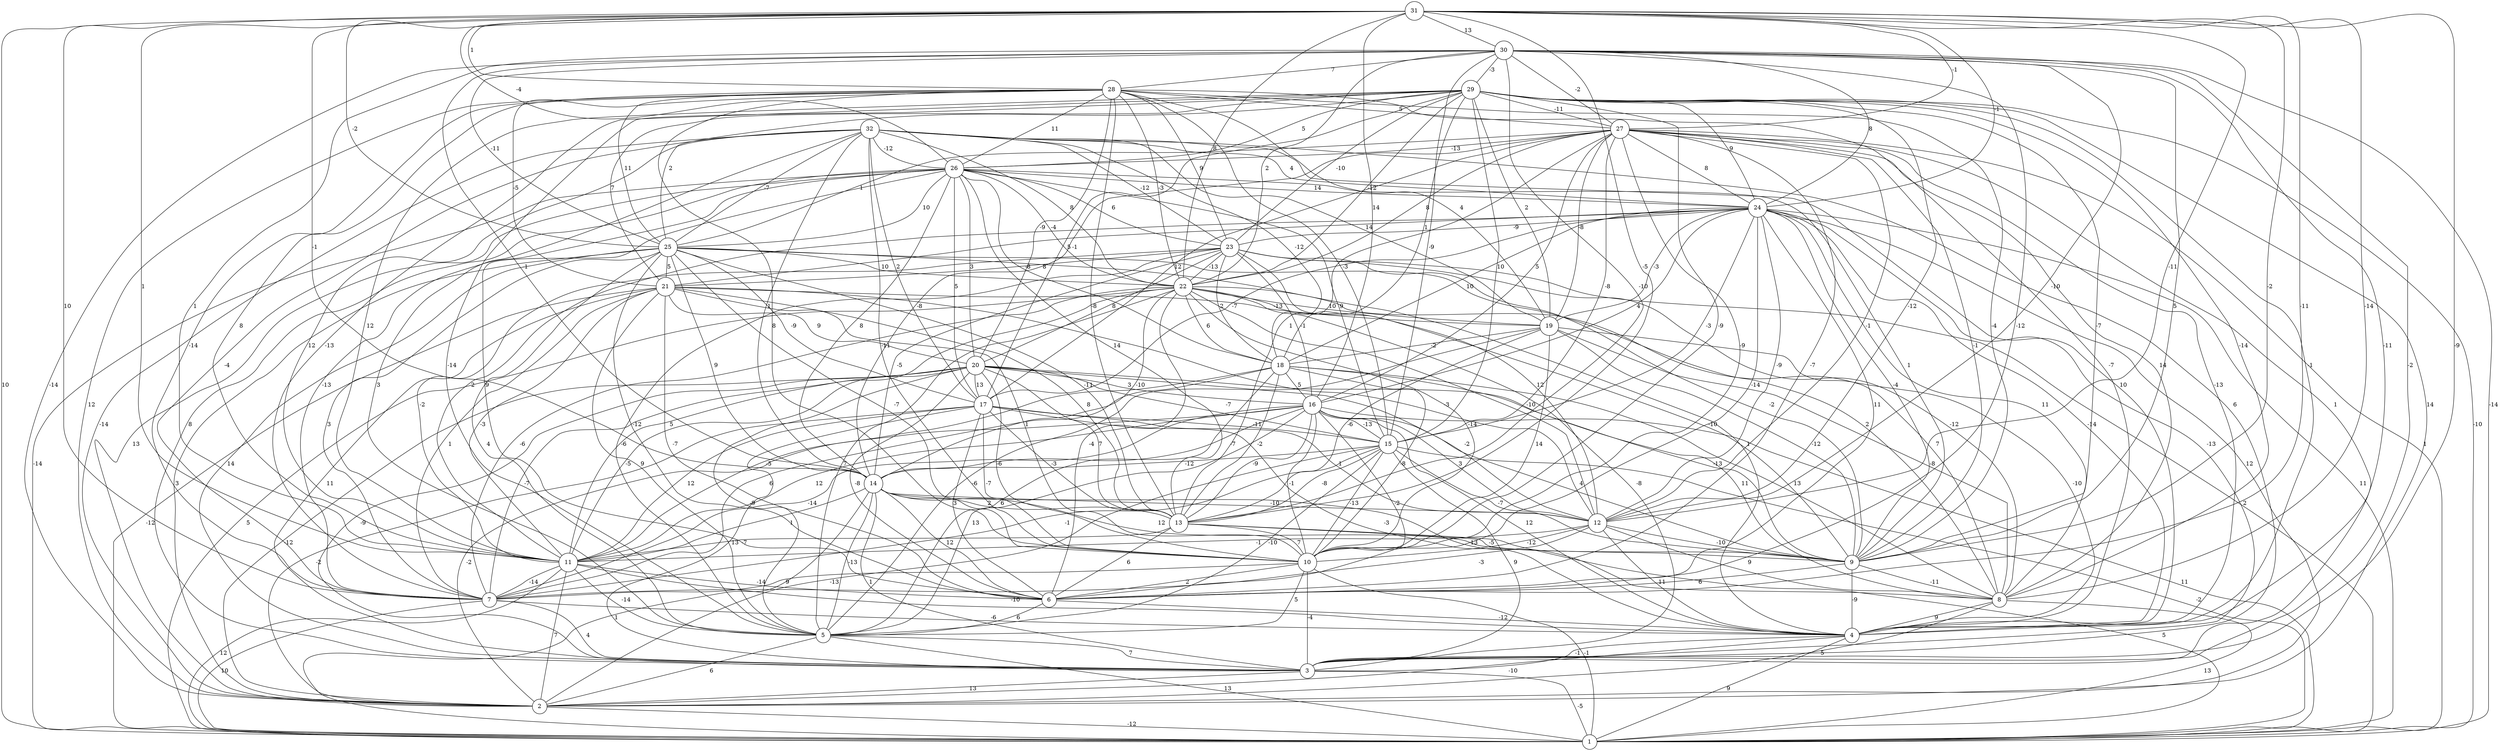 graph { 
	 fontname="Helvetica,Arial,sans-serif" 
	 node [shape = circle]; 
	 32 -- 2 [label = "-14"];
	 32 -- 3 [label = "6"];
	 32 -- 4 [label = "10"];
	 32 -- 5 [label = "3"];
	 32 -- 7 [label = "-4"];
	 32 -- 10 [label = "-11"];
	 32 -- 11 [label = "12"];
	 32 -- 14 [label = "1"];
	 32 -- 17 [label = "2"];
	 32 -- 18 [label = "-12"];
	 32 -- 19 [label = "14"];
	 32 -- 22 [label = "8"];
	 32 -- 23 [label = "-12"];
	 32 -- 24 [label = "4"];
	 32 -- 25 [label = "-7"];
	 32 -- 26 [label = "-12"];
	 31 -- 1 [label = "10"];
	 31 -- 3 [label = "-9"];
	 31 -- 6 [label = "-11"];
	 31 -- 7 [label = "10"];
	 31 -- 8 [label = "-14"];
	 31 -- 9 [label = "-2"];
	 31 -- 11 [label = "1"];
	 31 -- 12 [label = "-11"];
	 31 -- 13 [label = "-5"];
	 31 -- 14 [label = "-1"];
	 31 -- 16 [label = "14"];
	 31 -- 22 [label = "8"];
	 31 -- 24 [label = "-1"];
	 31 -- 25 [label = "-2"];
	 31 -- 26 [label = "-4"];
	 31 -- 27 [label = "-1"];
	 31 -- 28 [label = "1"];
	 31 -- 30 [label = "13"];
	 30 -- 1 [label = "-14"];
	 30 -- 2 [label = "-14"];
	 30 -- 3 [label = "-2"];
	 30 -- 4 [label = "-11"];
	 30 -- 6 [label = "-12"];
	 30 -- 9 [label = "5"];
	 30 -- 11 [label = "1"];
	 30 -- 12 [label = "-10"];
	 30 -- 13 [label = "-10"];
	 30 -- 14 [label = "-1"];
	 30 -- 15 [label = "-9"];
	 30 -- 22 [label = "2"];
	 30 -- 24 [label = "8"];
	 30 -- 25 [label = "-11"];
	 30 -- 27 [label = "-2"];
	 30 -- 28 [label = "7"];
	 30 -- 29 [label = "-3"];
	 29 -- 1 [label = "-10"];
	 29 -- 2 [label = "14"];
	 29 -- 4 [label = "-1"];
	 29 -- 5 [label = "-14"];
	 29 -- 7 [label = "-13"];
	 29 -- 8 [label = "-14"];
	 29 -- 9 [label = "-7"];
	 29 -- 10 [label = "-9"];
	 29 -- 11 [label = "12"];
	 29 -- 12 [label = "-12"];
	 29 -- 15 [label = "10"];
	 29 -- 17 [label = "5"];
	 29 -- 18 [label = "1"];
	 29 -- 19 [label = "2"];
	 29 -- 21 [label = "7"];
	 29 -- 22 [label = "-12"];
	 29 -- 23 [label = "-10"];
	 29 -- 24 [label = "9"];
	 29 -- 25 [label = "2"];
	 29 -- 26 [label = "5"];
	 29 -- 27 [label = "-11"];
	 28 -- 2 [label = "12"];
	 28 -- 4 [label = "-7"];
	 28 -- 7 [label = "-14"];
	 28 -- 9 [label = "-4"];
	 28 -- 10 [label = "8"];
	 28 -- 11 [label = "8"];
	 28 -- 13 [label = "-8"];
	 28 -- 15 [label = "-3"];
	 28 -- 19 [label = "4"];
	 28 -- 20 [label = "-9"];
	 28 -- 21 [label = "-5"];
	 28 -- 22 [label = "-3"];
	 28 -- 23 [label = "9"];
	 28 -- 25 [label = "11"];
	 28 -- 26 [label = "11"];
	 28 -- 27 [label = "5"];
	 27 -- 1 [label = "1"];
	 27 -- 3 [label = "1"];
	 27 -- 4 [label = "-13"];
	 27 -- 6 [label = "-7"];
	 27 -- 8 [label = "14"];
	 27 -- 9 [label = "-1"];
	 27 -- 10 [label = "-9"];
	 27 -- 12 [label = "-1"];
	 27 -- 13 [label = "1"];
	 27 -- 14 [label = "-8"];
	 27 -- 15 [label = "-8"];
	 27 -- 16 [label = "5"];
	 27 -- 17 [label = "12"];
	 27 -- 19 [label = "-8"];
	 27 -- 22 [label = "8"];
	 27 -- 24 [label = "8"];
	 27 -- 25 [label = "1"];
	 27 -- 26 [label = "-13"];
	 26 -- 1 [label = "-14"];
	 26 -- 2 [label = "13"];
	 26 -- 3 [label = "8"];
	 26 -- 6 [label = "9"];
	 26 -- 7 [label = "-13"];
	 26 -- 9 [label = "1"];
	 26 -- 13 [label = "14"];
	 26 -- 14 [label = "8"];
	 26 -- 15 [label = "9"];
	 26 -- 17 [label = "5"];
	 26 -- 18 [label = "-8"];
	 26 -- 20 [label = "3"];
	 26 -- 22 [label = "-4"];
	 26 -- 23 [label = "6"];
	 26 -- 24 [label = "14"];
	 26 -- 25 [label = "10"];
	 25 -- 2 [label = "3"];
	 25 -- 3 [label = "14"];
	 25 -- 4 [label = "1"];
	 25 -- 5 [label = "4"];
	 25 -- 6 [label = "-12"];
	 25 -- 7 [label = "3"];
	 25 -- 8 [label = "2"];
	 25 -- 10 [label = "-7"];
	 25 -- 13 [label = "-11"];
	 25 -- 14 [label = "9"];
	 25 -- 17 [label = "-9"];
	 25 -- 21 [label = "5"];
	 25 -- 22 [label = "10"];
	 24 -- 1 [label = "11"];
	 24 -- 2 [label = "12"];
	 24 -- 3 [label = "-13"];
	 24 -- 4 [label = "-14"];
	 24 -- 6 [label = "11"];
	 24 -- 8 [label = "11"];
	 24 -- 9 [label = "-4"];
	 24 -- 10 [label = "-14"];
	 24 -- 11 [label = "2"];
	 24 -- 12 [label = "-9"];
	 24 -- 15 [label = "-3"];
	 24 -- 16 [label = "4"];
	 24 -- 17 [label = "-7"];
	 24 -- 18 [label = "10"];
	 24 -- 19 [label = "-3"];
	 24 -- 21 [label = "-1"];
	 24 -- 23 [label = "-9"];
	 23 -- 1 [label = "2"];
	 23 -- 5 [label = "-6"];
	 23 -- 8 [label = "-12"];
	 23 -- 9 [label = "-2"];
	 23 -- 11 [label = "-2"];
	 23 -- 12 [label = "12"];
	 23 -- 14 [label = "-5"];
	 23 -- 16 [label = "-1"];
	 23 -- 18 [label = "2"];
	 23 -- 20 [label = "8"];
	 23 -- 21 [label = "8"];
	 23 -- 22 [label = "-13"];
	 22 -- 1 [label = "5"];
	 22 -- 3 [label = "-8"];
	 22 -- 5 [label = "7"];
	 22 -- 6 [label = "-4"];
	 22 -- 7 [label = "-6"];
	 22 -- 8 [label = "7"];
	 22 -- 9 [label = "-10"];
	 22 -- 10 [label = "-14"];
	 22 -- 11 [label = "5"];
	 22 -- 12 [label = "-10"];
	 22 -- 14 [label = "-10"];
	 22 -- 18 [label = "6"];
	 22 -- 19 [label = "10"];
	 21 -- 1 [label = "-12"];
	 21 -- 3 [label = "11"];
	 21 -- 5 [label = "9"];
	 21 -- 6 [label = "-7"];
	 21 -- 7 [label = "1"];
	 21 -- 10 [label = "1"];
	 21 -- 11 [label = "-3"];
	 21 -- 12 [label = "-3"];
	 21 -- 13 [label = "8"];
	 21 -- 19 [label = "-13"];
	 21 -- 20 [label = "9"];
	 20 -- 2 [label = "-12"];
	 20 -- 3 [label = "-9"];
	 20 -- 5 [label = "-9"];
	 20 -- 6 [label = "-8"];
	 20 -- 7 [label = "-7"];
	 20 -- 8 [label = "11"];
	 20 -- 10 [label = "-6"];
	 20 -- 11 [label = "-5"];
	 20 -- 12 [label = "-2"];
	 20 -- 13 [label = "7"];
	 20 -- 15 [label = "-7"];
	 20 -- 16 [label = "3"];
	 20 -- 17 [label = "13"];
	 19 -- 4 [label = "-10"];
	 19 -- 5 [label = "-6"];
	 19 -- 8 [label = "-8"];
	 19 -- 9 [label = "-12"];
	 19 -- 10 [label = "14"];
	 19 -- 13 [label = "-6"];
	 19 -- 18 [label = "-2"];
	 18 -- 5 [label = "6"];
	 18 -- 7 [label = "6"];
	 18 -- 8 [label = "13"];
	 18 -- 9 [label = "-13"];
	 18 -- 10 [label = "-8"];
	 18 -- 11 [label = "-5"];
	 18 -- 13 [label = "-2"];
	 18 -- 16 [label = "5"];
	 17 -- 2 [label = "-2"];
	 17 -- 3 [label = "13"];
	 17 -- 4 [label = "-3"];
	 17 -- 6 [label = "3"];
	 17 -- 10 [label = "-7"];
	 17 -- 11 [label = "12"];
	 17 -- 12 [label = "1"];
	 17 -- 13 [label = "-3"];
	 17 -- 15 [label = "-11"];
	 16 -- 1 [label = "11"];
	 16 -- 2 [label = "-2"];
	 16 -- 4 [label = "12"];
	 16 -- 5 [label = "13"];
	 16 -- 6 [label = "-2"];
	 16 -- 7 [label = "-14"];
	 16 -- 9 [label = "4"];
	 16 -- 10 [label = "-1"];
	 16 -- 11 [label = "12"];
	 16 -- 12 [label = "3"];
	 16 -- 13 [label = "-9"];
	 16 -- 14 [label = "-7"];
	 16 -- 15 [label = "-13"];
	 15 -- 1 [label = "-2"];
	 15 -- 2 [label = "-13"];
	 15 -- 3 [label = "9"];
	 15 -- 5 [label = "-10"];
	 15 -- 7 [label = "-1"];
	 15 -- 9 [label = "-7"];
	 15 -- 10 [label = "-13"];
	 15 -- 13 [label = "-8"];
	 15 -- 14 [label = "-12"];
	 14 -- 1 [label = "1"];
	 14 -- 3 [label = "1"];
	 14 -- 5 [label = "-13"];
	 14 -- 6 [label = "12"];
	 14 -- 8 [label = "13"];
	 14 -- 9 [label = "12"];
	 14 -- 11 [label = "1"];
	 14 -- 12 [label = "-10"];
	 14 -- 13 [label = "2"];
	 13 -- 1 [label = "5"];
	 13 -- 6 [label = "6"];
	 13 -- 9 [label = "-5"];
	 13 -- 10 [label = "7"];
	 13 -- 11 [label = "-7"];
	 12 -- 4 [label = "11"];
	 12 -- 7 [label = "-3"];
	 12 -- 8 [label = "9"];
	 12 -- 9 [label = "-10"];
	 12 -- 10 [label = "-12"];
	 12 -- 11 [label = "-1"];
	 11 -- 1 [label = "12"];
	 11 -- 2 [label = "7"];
	 11 -- 4 [label = "-10"];
	 11 -- 5 [label = "-14"];
	 11 -- 6 [label = "-14"];
	 11 -- 7 [label = "-14"];
	 10 -- 1 [label = "-1"];
	 10 -- 3 [label = "-4"];
	 10 -- 5 [label = "5"];
	 10 -- 6 [label = "2"];
	 10 -- 7 [label = "9"];
	 9 -- 4 [label = "-9"];
	 9 -- 6 [label = "6"];
	 9 -- 8 [label = "-11"];
	 8 -- 1 [label = "13"];
	 8 -- 2 [label = "5"];
	 8 -- 4 [label = "9"];
	 7 -- 1 [label = "10"];
	 7 -- 3 [label = "4"];
	 7 -- 4 [label = "-6"];
	 6 -- 4 [label = "-12"];
	 6 -- 5 [label = "6"];
	 5 -- 1 [label = "13"];
	 5 -- 2 [label = "6"];
	 5 -- 3 [label = "7"];
	 4 -- 1 [label = "9"];
	 4 -- 2 [label = "-10"];
	 4 -- 3 [label = "-1"];
	 3 -- 1 [label = "-5"];
	 3 -- 2 [label = "13"];
	 2 -- 1 [label = "-12"];
	 1;
	 2;
	 3;
	 4;
	 5;
	 6;
	 7;
	 8;
	 9;
	 10;
	 11;
	 12;
	 13;
	 14;
	 15;
	 16;
	 17;
	 18;
	 19;
	 20;
	 21;
	 22;
	 23;
	 24;
	 25;
	 26;
	 27;
	 28;
	 29;
	 30;
	 31;
	 32;
}
